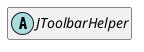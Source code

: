 @startuml
set namespaceSeparator \\
hide members
hide << alias >> circle

abstract class JToolbarHelper
@enduml
